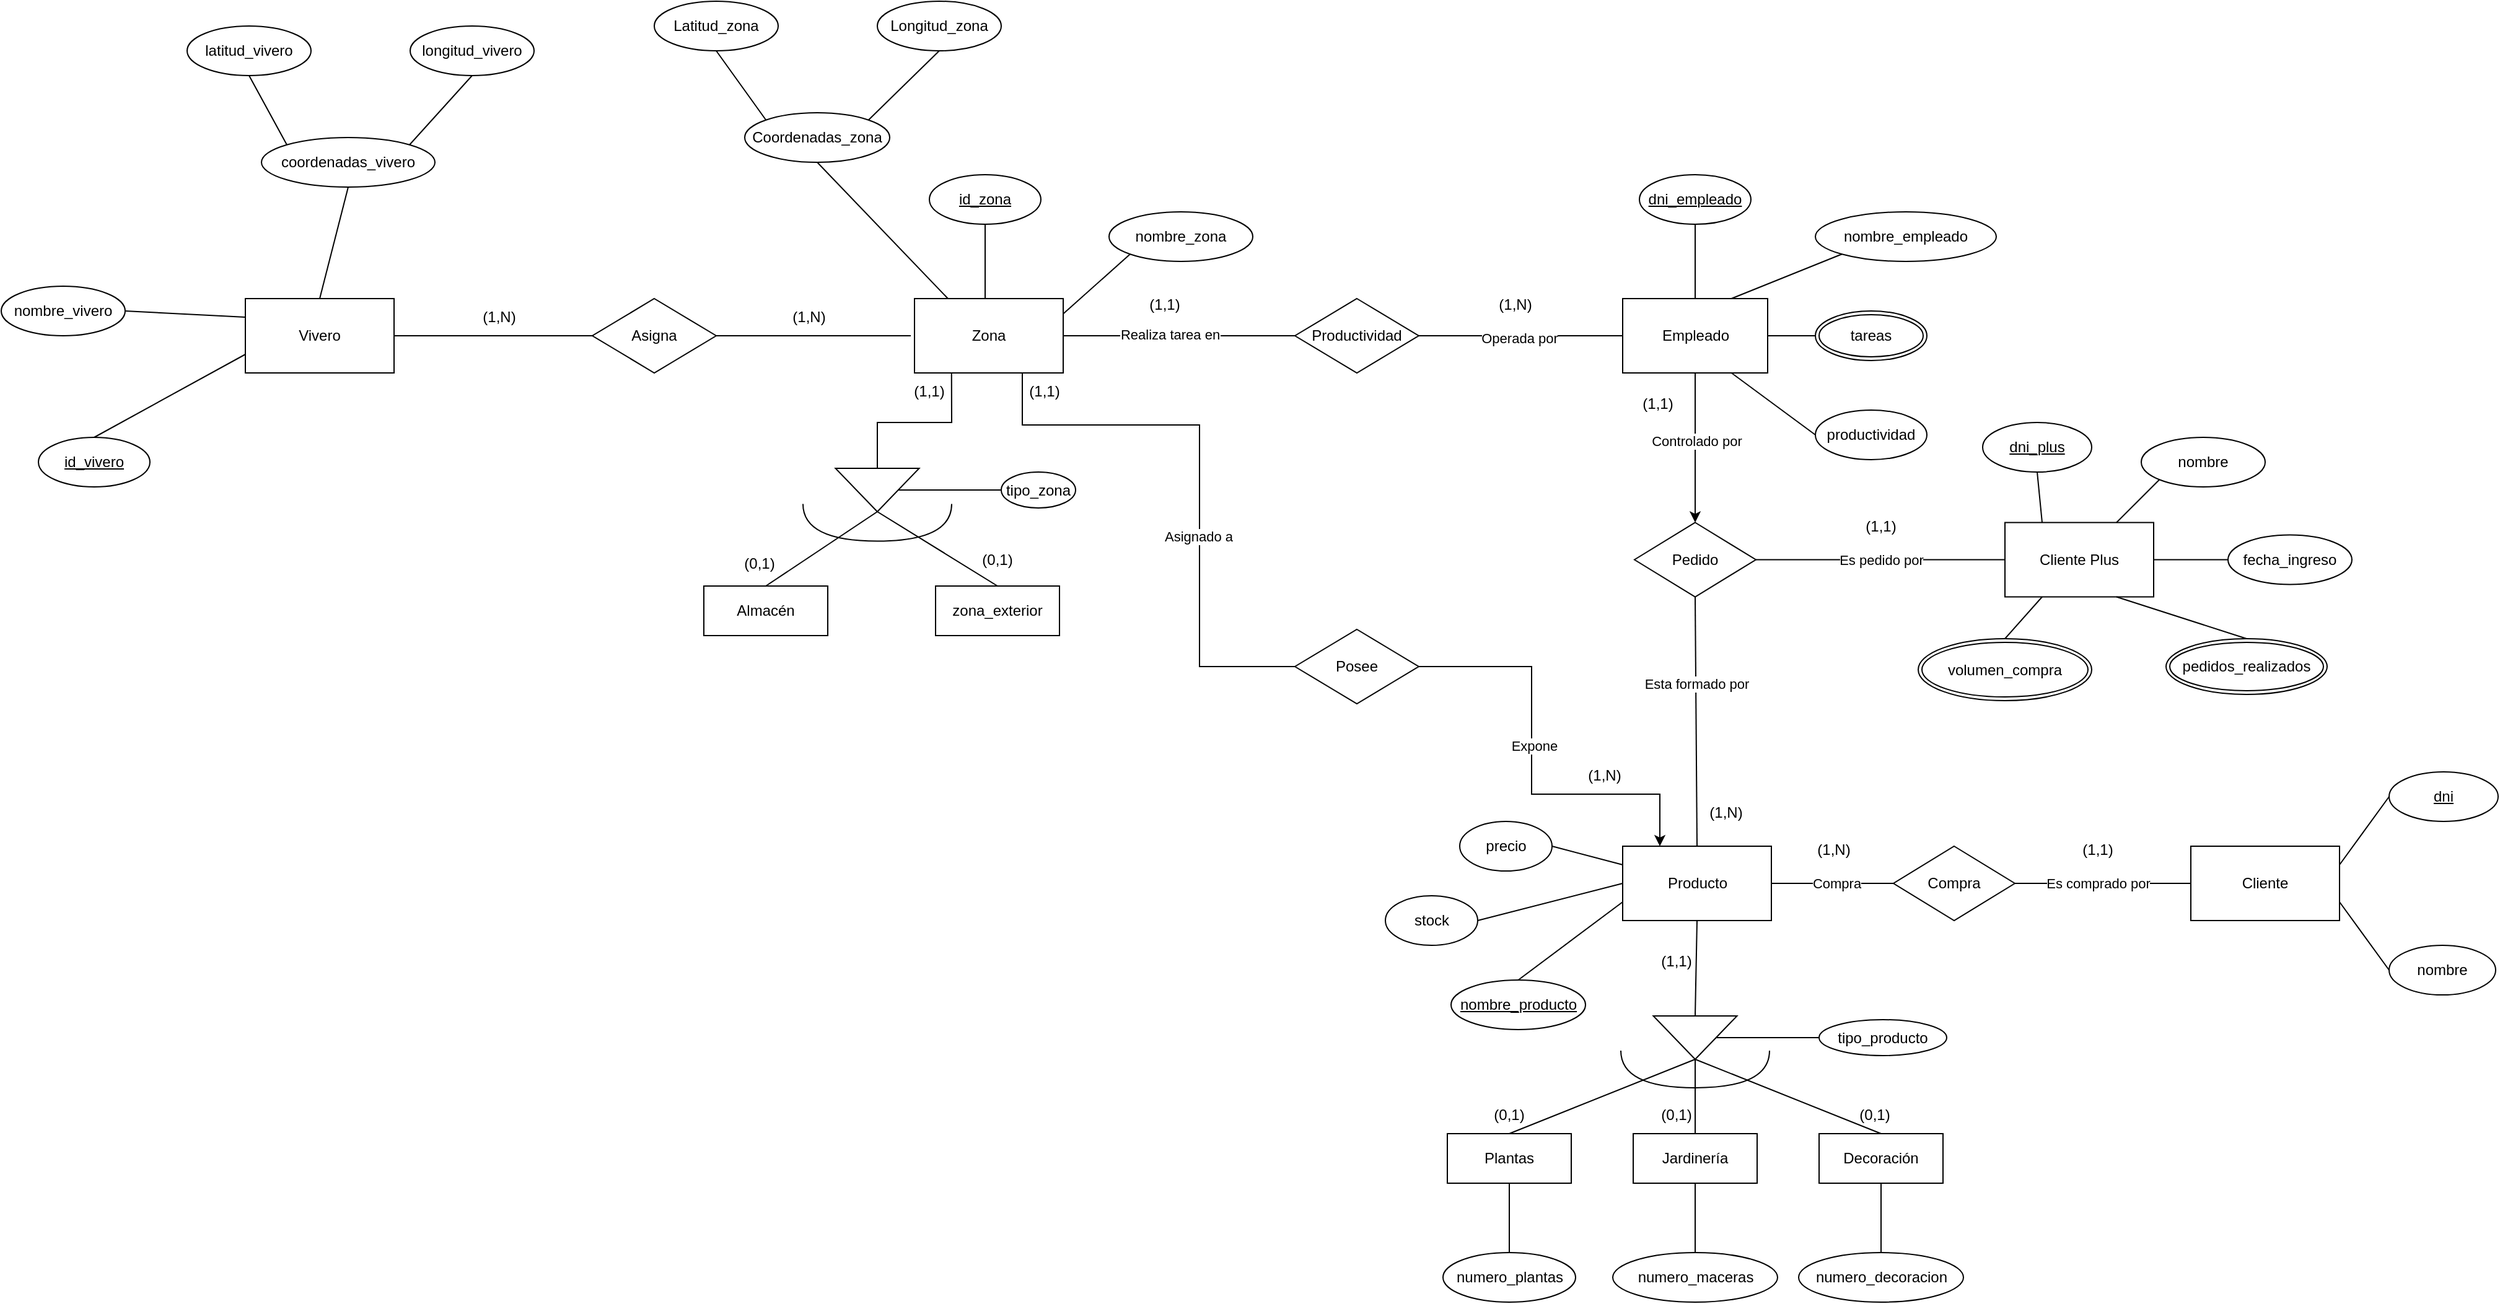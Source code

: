 <mxfile version="22.0.2" type="device">
  <diagram name="Página-1" id="6HP0USBoI_oJzqZ-c03K">
    <mxGraphModel dx="2026" dy="6133" grid="1" gridSize="10" guides="1" tooltips="1" connect="1" arrows="1" fold="1" page="1" pageScale="1" pageWidth="2336" pageHeight="1654" math="0" shadow="0">
      <root>
        <mxCell id="0" />
        <mxCell id="1" parent="0" />
        <mxCell id="6OBitSWHWfzF9lij0ILw-1" value="Vivero" style="whiteSpace=wrap;html=1;align=center;" parent="1" vertex="1">
          <mxGeometry x="217" y="-4610" width="120" height="60" as="geometry" />
        </mxCell>
        <mxCell id="6OBitSWHWfzF9lij0ILw-2" value="Asigna" style="shape=rhombus;perimeter=rhombusPerimeter;whiteSpace=wrap;html=1;align=center;" parent="1" vertex="1">
          <mxGeometry x="497" y="-4610" width="100" height="60" as="geometry" />
        </mxCell>
        <mxCell id="6OBitSWHWfzF9lij0ILw-5" value="" style="endArrow=none;html=1;rounded=0;exitX=1;exitY=0.5;exitDx=0;exitDy=0;entryX=0;entryY=0.5;entryDx=0;entryDy=0;" parent="1" source="6OBitSWHWfzF9lij0ILw-1" target="6OBitSWHWfzF9lij0ILw-2" edge="1">
          <mxGeometry width="50" height="50" relative="1" as="geometry">
            <mxPoint x="274" y="-4640" as="sourcePoint" />
            <mxPoint x="324" y="-4690" as="targetPoint" />
          </mxGeometry>
        </mxCell>
        <mxCell id="6OBitSWHWfzF9lij0ILw-6" value="" style="endArrow=none;html=1;rounded=0;exitX=1;exitY=0.5;exitDx=0;exitDy=0;" parent="1" source="6OBitSWHWfzF9lij0ILw-2" edge="1">
          <mxGeometry width="50" height="50" relative="1" as="geometry">
            <mxPoint x="634" y="-4650" as="sourcePoint" />
            <mxPoint x="754" y="-4580" as="targetPoint" />
          </mxGeometry>
        </mxCell>
        <mxCell id="6OBitSWHWfzF9lij0ILw-8" value="" style="triangle;whiteSpace=wrap;html=1;rotation=90;" parent="1" vertex="1">
          <mxGeometry x="709.5" y="-4489.25" width="35" height="67.5" as="geometry" />
        </mxCell>
        <mxCell id="6OBitSWHWfzF9lij0ILw-9" value="" style="endArrow=none;html=1;rounded=0;exitX=0;exitY=0.5;exitDx=0;exitDy=0;entryX=0.274;entryY=1;entryDx=0;entryDy=0;entryPerimeter=0;" parent="1" source="6OBitSWHWfzF9lij0ILw-8" edge="1">
          <mxGeometry width="50" height="50" relative="1" as="geometry">
            <mxPoint x="567" y="-4438" as="sourcePoint" />
            <mxPoint x="786.88" y="-4550" as="targetPoint" />
            <Array as="points">
              <mxPoint x="727" y="-4510" />
              <mxPoint x="787" y="-4510" />
            </Array>
          </mxGeometry>
        </mxCell>
        <mxCell id="6OBitSWHWfzF9lij0ILw-11" value="Almacén" style="whiteSpace=wrap;html=1;align=center;" parent="1" vertex="1">
          <mxGeometry x="587" y="-4378" width="100" height="40" as="geometry" />
        </mxCell>
        <mxCell id="6OBitSWHWfzF9lij0ILw-12" value="zona_exterior" style="whiteSpace=wrap;html=1;align=center;" parent="1" vertex="1">
          <mxGeometry x="774" y="-4378" width="100" height="40" as="geometry" />
        </mxCell>
        <mxCell id="6OBitSWHWfzF9lij0ILw-14" value="" style="endArrow=none;html=1;rounded=0;entryX=0.5;entryY=0;entryDx=0;entryDy=0;" parent="1" target="6OBitSWHWfzF9lij0ILw-12" edge="1">
          <mxGeometry width="50" height="50" relative="1" as="geometry">
            <mxPoint x="727" y="-4438" as="sourcePoint" />
            <mxPoint x="857" y="-4478" as="targetPoint" />
          </mxGeometry>
        </mxCell>
        <mxCell id="6OBitSWHWfzF9lij0ILw-15" value="" style="endArrow=none;html=1;rounded=0;exitX=0.5;exitY=0;exitDx=0;exitDy=0;" parent="1" source="6OBitSWHWfzF9lij0ILw-11" edge="1">
          <mxGeometry width="50" height="50" relative="1" as="geometry">
            <mxPoint x="707" y="-4368" as="sourcePoint" />
            <mxPoint x="727" y="-4438" as="targetPoint" />
          </mxGeometry>
        </mxCell>
        <mxCell id="6OBitSWHWfzF9lij0ILw-16" value="" style="shape=requiredInterface;html=1;verticalLabelPosition=bottom;sketch=0;rotation=90;" parent="1" vertex="1">
          <mxGeometry x="712" y="-4489.25" width="30" height="120" as="geometry" />
        </mxCell>
        <mxCell id="6OBitSWHWfzF9lij0ILw-17" value="tipo_zona" style="ellipse;whiteSpace=wrap;html=1;align=center;" parent="1" vertex="1">
          <mxGeometry x="827" y="-4470" width="60" height="29" as="geometry" />
        </mxCell>
        <mxCell id="6OBitSWHWfzF9lij0ILw-18" value="" style="endArrow=none;html=1;rounded=0;exitX=0.5;exitY=0;exitDx=0;exitDy=0;entryX=0;entryY=0.5;entryDx=0;entryDy=0;" parent="1" source="6OBitSWHWfzF9lij0ILw-8" target="6OBitSWHWfzF9lij0ILw-17" edge="1">
          <mxGeometry width="50" height="50" relative="1" as="geometry">
            <mxPoint x="847" y="-4508" as="sourcePoint" />
            <mxPoint x="897" y="-4558" as="targetPoint" />
          </mxGeometry>
        </mxCell>
        <mxCell id="6OBitSWHWfzF9lij0ILw-19" value="id_vivero" style="ellipse;whiteSpace=wrap;html=1;align=center;fontStyle=4;" parent="1" vertex="1">
          <mxGeometry x="50" y="-4498" width="90" height="40" as="geometry" />
        </mxCell>
        <mxCell id="6OBitSWHWfzF9lij0ILw-20" value="nombre_vivero" style="ellipse;whiteSpace=wrap;html=1;align=center;" parent="1" vertex="1">
          <mxGeometry x="20" y="-4620" width="100" height="40" as="geometry" />
        </mxCell>
        <mxCell id="6OBitSWHWfzF9lij0ILw-21" value="" style="endArrow=none;html=1;rounded=0;exitX=0.5;exitY=0;exitDx=0;exitDy=0;entryX=0;entryY=0.75;entryDx=0;entryDy=0;" parent="1" source="6OBitSWHWfzF9lij0ILw-19" target="6OBitSWHWfzF9lij0ILw-1" edge="1">
          <mxGeometry width="50" height="50" relative="1" as="geometry">
            <mxPoint x="164" y="-4620" as="sourcePoint" />
            <mxPoint x="214" y="-4670" as="targetPoint" />
          </mxGeometry>
        </mxCell>
        <mxCell id="6OBitSWHWfzF9lij0ILw-22" value="" style="endArrow=none;html=1;rounded=0;exitX=0;exitY=0.25;exitDx=0;exitDy=0;entryX=1;entryY=0.5;entryDx=0;entryDy=0;" parent="1" source="6OBitSWHWfzF9lij0ILw-1" target="6OBitSWHWfzF9lij0ILw-20" edge="1">
          <mxGeometry width="50" height="50" relative="1" as="geometry">
            <mxPoint x="174" y="-4620" as="sourcePoint" />
            <mxPoint x="224" y="-4670" as="targetPoint" />
          </mxGeometry>
        </mxCell>
        <mxCell id="6OBitSWHWfzF9lij0ILw-28" value="id_zona" style="ellipse;whiteSpace=wrap;html=1;align=center;fontStyle=4;" parent="1" vertex="1">
          <mxGeometry x="769" y="-4710" width="90" height="40" as="geometry" />
        </mxCell>
        <mxCell id="6OBitSWHWfzF9lij0ILw-29" value="nombre_zona" style="ellipse;whiteSpace=wrap;html=1;align=center;" parent="1" vertex="1">
          <mxGeometry x="914" y="-4680" width="116" height="40" as="geometry" />
        </mxCell>
        <mxCell id="6OBitSWHWfzF9lij0ILw-30" value="" style="endArrow=none;html=1;rounded=0;exitX=0.5;exitY=1;exitDx=0;exitDy=0;" parent="1" source="6OBitSWHWfzF9lij0ILw-28" edge="1">
          <mxGeometry width="50" height="50" relative="1" as="geometry">
            <mxPoint x="794" y="-4650" as="sourcePoint" />
            <mxPoint x="814" y="-4610" as="targetPoint" />
          </mxGeometry>
        </mxCell>
        <mxCell id="6OBitSWHWfzF9lij0ILw-31" value="" style="endArrow=none;html=1;rounded=0;entryX=0;entryY=1;entryDx=0;entryDy=0;exitX=1;exitY=0.25;exitDx=0;exitDy=0;" parent="1" target="6OBitSWHWfzF9lij0ILw-29" edge="1">
          <mxGeometry width="50" height="50" relative="1" as="geometry">
            <mxPoint x="874" y="-4595" as="sourcePoint" />
            <mxPoint x="834" y="-4640" as="targetPoint" />
          </mxGeometry>
        </mxCell>
        <mxCell id="6OBitSWHWfzF9lij0ILw-33" value="coordenadas_vivero" style="ellipse;whiteSpace=wrap;html=1;align=center;" parent="1" vertex="1">
          <mxGeometry x="230" y="-4740" width="140" height="40" as="geometry" />
        </mxCell>
        <mxCell id="6OBitSWHWfzF9lij0ILw-36" value="latitud_vivero" style="ellipse;whiteSpace=wrap;html=1;align=center;" parent="1" vertex="1">
          <mxGeometry x="170" y="-4830" width="100" height="40" as="geometry" />
        </mxCell>
        <mxCell id="6OBitSWHWfzF9lij0ILw-37" value="longitud_vivero" style="ellipse;whiteSpace=wrap;html=1;align=center;" parent="1" vertex="1">
          <mxGeometry x="350" y="-4830" width="100" height="40" as="geometry" />
        </mxCell>
        <mxCell id="6OBitSWHWfzF9lij0ILw-38" value="" style="endArrow=none;html=1;rounded=0;entryX=0.5;entryY=1;entryDx=0;entryDy=0;exitX=0;exitY=0;exitDx=0;exitDy=0;" parent="1" source="6OBitSWHWfzF9lij0ILw-33" target="6OBitSWHWfzF9lij0ILw-36" edge="1">
          <mxGeometry width="50" height="50" relative="1" as="geometry">
            <mxPoint x="-13" y="-4740" as="sourcePoint" />
            <mxPoint x="37" y="-4790" as="targetPoint" />
          </mxGeometry>
        </mxCell>
        <mxCell id="6OBitSWHWfzF9lij0ILw-39" value="" style="endArrow=none;html=1;rounded=0;entryX=0.5;entryY=1;entryDx=0;entryDy=0;exitX=1;exitY=0;exitDx=0;exitDy=0;" parent="1" source="6OBitSWHWfzF9lij0ILw-33" target="6OBitSWHWfzF9lij0ILw-37" edge="1">
          <mxGeometry width="50" height="50" relative="1" as="geometry">
            <mxPoint x="227" y="-4750" as="sourcePoint" />
            <mxPoint x="277" y="-4800" as="targetPoint" />
          </mxGeometry>
        </mxCell>
        <mxCell id="YVEO-Afh5kTJENKMoZ6W-5" style="edgeStyle=orthogonalEdgeStyle;rounded=0;orthogonalLoop=1;jettySize=auto;html=1;exitX=0.5;exitY=1;exitDx=0;exitDy=0;entryX=0.5;entryY=0;entryDx=0;entryDy=0;" parent="1" source="6OBitSWHWfzF9lij0ILw-40" target="6OBitSWHWfzF9lij0ILw-59" edge="1">
          <mxGeometry relative="1" as="geometry" />
        </mxCell>
        <mxCell id="YVEO-Afh5kTJENKMoZ6W-6" value="Controlado por" style="edgeLabel;html=1;align=center;verticalAlign=middle;resizable=0;points=[];" parent="YVEO-Afh5kTJENKMoZ6W-5" vertex="1" connectable="0">
          <mxGeometry x="-0.097" y="1" relative="1" as="geometry">
            <mxPoint as="offset" />
          </mxGeometry>
        </mxCell>
        <mxCell id="6OBitSWHWfzF9lij0ILw-40" value="Empleado" style="whiteSpace=wrap;html=1;align=center;" parent="1" vertex="1">
          <mxGeometry x="1328.5" y="-4610" width="117" height="60" as="geometry" />
        </mxCell>
        <mxCell id="6OBitSWHWfzF9lij0ILw-41" value="Productividad" style="shape=rhombus;perimeter=rhombusPerimeter;whiteSpace=wrap;html=1;align=center;" parent="1" vertex="1">
          <mxGeometry x="1064" y="-4610" width="100" height="60" as="geometry" />
        </mxCell>
        <mxCell id="6OBitSWHWfzF9lij0ILw-42" value="" style="endArrow=none;html=1;rounded=0;entryX=0;entryY=0.5;entryDx=0;entryDy=0;" parent="1" target="6OBitSWHWfzF9lij0ILw-41" edge="1">
          <mxGeometry width="50" height="50" relative="1" as="geometry">
            <mxPoint x="874" y="-4580" as="sourcePoint" />
            <mxPoint x="1004" y="-4580" as="targetPoint" />
          </mxGeometry>
        </mxCell>
        <mxCell id="YVEO-Afh5kTJENKMoZ6W-56" value="Realiza tarea en" style="edgeLabel;html=1;align=center;verticalAlign=middle;resizable=0;points=[];" parent="6OBitSWHWfzF9lij0ILw-42" vertex="1" connectable="0">
          <mxGeometry x="-0.063" y="1" relative="1" as="geometry">
            <mxPoint as="offset" />
          </mxGeometry>
        </mxCell>
        <mxCell id="6OBitSWHWfzF9lij0ILw-43" value="" style="endArrow=none;html=1;rounded=0;exitX=1;exitY=0.5;exitDx=0;exitDy=0;entryX=0;entryY=0.5;entryDx=0;entryDy=0;" parent="1" source="6OBitSWHWfzF9lij0ILw-41" target="6OBitSWHWfzF9lij0ILw-40" edge="1">
          <mxGeometry width="50" height="50" relative="1" as="geometry">
            <mxPoint x="1104" y="-4490" as="sourcePoint" />
            <mxPoint x="1154" y="-4540" as="targetPoint" />
          </mxGeometry>
        </mxCell>
        <mxCell id="YVEO-Afh5kTJENKMoZ6W-60" value="Operada por" style="edgeLabel;html=1;align=center;verticalAlign=middle;resizable=0;points=[];" parent="6OBitSWHWfzF9lij0ILw-43" vertex="1" connectable="0">
          <mxGeometry x="-0.013" y="-2" relative="1" as="geometry">
            <mxPoint as="offset" />
          </mxGeometry>
        </mxCell>
        <mxCell id="6OBitSWHWfzF9lij0ILw-44" value="dni_empleado" style="ellipse;whiteSpace=wrap;html=1;align=center;fontStyle=4;" parent="1" vertex="1">
          <mxGeometry x="1342" y="-4710" width="90" height="40" as="geometry" />
        </mxCell>
        <mxCell id="6OBitSWHWfzF9lij0ILw-45" value="nombre_empleado" style="ellipse;whiteSpace=wrap;html=1;align=center;" parent="1" vertex="1">
          <mxGeometry x="1484" y="-4680" width="146" height="40" as="geometry" />
        </mxCell>
        <mxCell id="6OBitSWHWfzF9lij0ILw-46" value="" style="endArrow=none;html=1;rounded=0;exitX=0.5;exitY=1;exitDx=0;exitDy=0;entryX=0.5;entryY=0;entryDx=0;entryDy=0;" parent="1" source="6OBitSWHWfzF9lij0ILw-44" target="6OBitSWHWfzF9lij0ILw-40" edge="1">
          <mxGeometry width="50" height="50" relative="1" as="geometry">
            <mxPoint x="1369" y="-4650" as="sourcePoint" />
            <mxPoint x="1389" y="-4610" as="targetPoint" />
          </mxGeometry>
        </mxCell>
        <mxCell id="6OBitSWHWfzF9lij0ILw-47" value="" style="endArrow=none;html=1;rounded=0;entryX=0;entryY=1;entryDx=0;entryDy=0;exitX=0.75;exitY=0;exitDx=0;exitDy=0;" parent="1" source="6OBitSWHWfzF9lij0ILw-40" target="6OBitSWHWfzF9lij0ILw-45" edge="1">
          <mxGeometry width="50" height="50" relative="1" as="geometry">
            <mxPoint x="1449" y="-4595" as="sourcePoint" />
            <mxPoint x="1409" y="-4640" as="targetPoint" />
          </mxGeometry>
        </mxCell>
        <mxCell id="6OBitSWHWfzF9lij0ILw-49" value="" style="endArrow=none;html=1;rounded=0;entryX=0;entryY=0.5;entryDx=0;entryDy=0;exitX=1;exitY=0.5;exitDx=0;exitDy=0;" parent="1" source="6OBitSWHWfzF9lij0ILw-40" target="6OBitSWHWfzF9lij0ILw-50" edge="1">
          <mxGeometry width="50" height="50" relative="1" as="geometry">
            <mxPoint x="1454" y="-4585" as="sourcePoint" />
            <mxPoint x="1497.333" y="-4514.21" as="targetPoint" />
          </mxGeometry>
        </mxCell>
        <mxCell id="6OBitSWHWfzF9lij0ILw-50" value="tareas" style="ellipse;shape=doubleEllipse;margin=3;whiteSpace=wrap;html=1;align=center;" parent="1" vertex="1">
          <mxGeometry x="1484" y="-4600" width="90" height="40" as="geometry" />
        </mxCell>
        <mxCell id="6OBitSWHWfzF9lij0ILw-51" value="productividad" style="ellipse;whiteSpace=wrap;html=1;align=center;" parent="1" vertex="1">
          <mxGeometry x="1484" y="-4520" width="90" height="40" as="geometry" />
        </mxCell>
        <mxCell id="6OBitSWHWfzF9lij0ILw-52" value="" style="endArrow=none;html=1;rounded=0;entryX=0;entryY=0.5;entryDx=0;entryDy=0;exitX=0.75;exitY=1;exitDx=0;exitDy=0;" parent="1" source="6OBitSWHWfzF9lij0ILw-40" target="6OBitSWHWfzF9lij0ILw-51" edge="1">
          <mxGeometry width="50" height="50" relative="1" as="geometry">
            <mxPoint x="1401" y="-4484" as="sourcePoint" />
            <mxPoint x="1484" y="-4520" as="targetPoint" />
          </mxGeometry>
        </mxCell>
        <mxCell id="6OBitSWHWfzF9lij0ILw-58" value="Producto" style="whiteSpace=wrap;html=1;align=center;" parent="1" vertex="1">
          <mxGeometry x="1328.5" y="-4168" width="120" height="60" as="geometry" />
        </mxCell>
        <mxCell id="6OBitSWHWfzF9lij0ILw-59" value="Pedido" style="shape=rhombus;perimeter=rhombusPerimeter;whiteSpace=wrap;html=1;align=center;" parent="1" vertex="1">
          <mxGeometry x="1338" y="-4429.25" width="98" height="60" as="geometry" />
        </mxCell>
        <mxCell id="6OBitSWHWfzF9lij0ILw-62" value="" style="endArrow=none;html=1;rounded=0;entryX=0.5;entryY=1;entryDx=0;entryDy=0;exitX=0.5;exitY=0;exitDx=0;exitDy=0;" parent="1" source="6OBitSWHWfzF9lij0ILw-58" target="6OBitSWHWfzF9lij0ILw-59" edge="1">
          <mxGeometry width="50" height="50" relative="1" as="geometry">
            <mxPoint x="1217" y="-4228" as="sourcePoint" />
            <mxPoint x="1267" y="-4278" as="targetPoint" />
          </mxGeometry>
        </mxCell>
        <mxCell id="YVEO-Afh5kTJENKMoZ6W-1" value="Esta formado por" style="edgeLabel;html=1;align=center;verticalAlign=middle;resizable=0;points=[];" parent="6OBitSWHWfzF9lij0ILw-62" vertex="1" connectable="0">
          <mxGeometry x="-0.119" y="-2" relative="1" as="geometry">
            <mxPoint x="-2" y="-43" as="offset" />
          </mxGeometry>
        </mxCell>
        <mxCell id="6OBitSWHWfzF9lij0ILw-63" value="Cliente" style="whiteSpace=wrap;html=1;align=center;" parent="1" vertex="1">
          <mxGeometry x="1787" y="-4168" width="120" height="60" as="geometry" />
        </mxCell>
        <mxCell id="6OBitSWHWfzF9lij0ILw-98" value="dni_plus" style="ellipse;whiteSpace=wrap;html=1;align=center;fontStyle=4;" parent="1" vertex="1">
          <mxGeometry x="1619" y="-4510" width="88" height="40" as="geometry" />
        </mxCell>
        <mxCell id="6OBitSWHWfzF9lij0ILw-99" value="nombre" style="ellipse;whiteSpace=wrap;html=1;align=center;" parent="1" vertex="1">
          <mxGeometry x="1747" y="-4498" width="100" height="40" as="geometry" />
        </mxCell>
        <mxCell id="6OBitSWHWfzF9lij0ILw-102" value="fecha_ingreso" style="ellipse;whiteSpace=wrap;html=1;align=center;" parent="1" vertex="1">
          <mxGeometry x="1817" y="-4419.25" width="100" height="40" as="geometry" />
        </mxCell>
        <mxCell id="6OBitSWHWfzF9lij0ILw-103" value="Cliente Plus" style="whiteSpace=wrap;html=1;align=center;" parent="1" vertex="1">
          <mxGeometry x="1637" y="-4429.25" width="120" height="60" as="geometry" />
        </mxCell>
        <mxCell id="YVEO-Afh5kTJENKMoZ6W-3" value="" style="endArrow=none;html=1;rounded=0;exitX=1;exitY=0.5;exitDx=0;exitDy=0;entryX=0;entryY=0.5;entryDx=0;entryDy=0;" parent="1" source="6OBitSWHWfzF9lij0ILw-59" target="6OBitSWHWfzF9lij0ILw-103" edge="1">
          <mxGeometry width="50" height="50" relative="1" as="geometry">
            <mxPoint x="1597" y="-4368" as="sourcePoint" />
            <mxPoint x="1647" y="-4418" as="targetPoint" />
          </mxGeometry>
        </mxCell>
        <mxCell id="YVEO-Afh5kTJENKMoZ6W-4" value="Es pedido por" style="edgeLabel;html=1;align=center;verticalAlign=middle;resizable=0;points=[];" parent="YVEO-Afh5kTJENKMoZ6W-3" vertex="1" connectable="0">
          <mxGeometry x="-0.264" y="3" relative="1" as="geometry">
            <mxPoint x="27" y="3" as="offset" />
          </mxGeometry>
        </mxCell>
        <mxCell id="YVEO-Afh5kTJENKMoZ6W-7" value="volumen_compra" style="ellipse;shape=doubleEllipse;margin=3;whiteSpace=wrap;html=1;align=center;" parent="1" vertex="1">
          <mxGeometry x="1567" y="-4335.5" width="140" height="50" as="geometry" />
        </mxCell>
        <mxCell id="YVEO-Afh5kTJENKMoZ6W-8" value="pedidos_realizados" style="ellipse;shape=doubleEllipse;margin=3;whiteSpace=wrap;html=1;align=center;" parent="1" vertex="1">
          <mxGeometry x="1767" y="-4335.5" width="130" height="45" as="geometry" />
        </mxCell>
        <mxCell id="YVEO-Afh5kTJENKMoZ6W-9" value="" style="endArrow=none;html=1;rounded=0;entryX=0.5;entryY=1;entryDx=0;entryDy=0;exitX=0.25;exitY=0;exitDx=0;exitDy=0;" parent="1" source="6OBitSWHWfzF9lij0ILw-103" target="6OBitSWHWfzF9lij0ILw-98" edge="1">
          <mxGeometry width="50" height="50" relative="1" as="geometry">
            <mxPoint x="1587" y="-4408" as="sourcePoint" />
            <mxPoint x="1637" y="-4458" as="targetPoint" />
          </mxGeometry>
        </mxCell>
        <mxCell id="YVEO-Afh5kTJENKMoZ6W-10" value="" style="endArrow=none;html=1;rounded=0;entryX=0;entryY=1;entryDx=0;entryDy=0;exitX=0.75;exitY=0;exitDx=0;exitDy=0;" parent="1" source="6OBitSWHWfzF9lij0ILw-103" target="6OBitSWHWfzF9lij0ILw-99" edge="1">
          <mxGeometry width="50" height="50" relative="1" as="geometry">
            <mxPoint x="1677" y="-4418" as="sourcePoint" />
            <mxPoint x="1727" y="-4468" as="targetPoint" />
          </mxGeometry>
        </mxCell>
        <mxCell id="YVEO-Afh5kTJENKMoZ6W-11" value="" style="endArrow=none;html=1;rounded=0;exitX=1;exitY=0.5;exitDx=0;exitDy=0;entryX=0;entryY=0.5;entryDx=0;entryDy=0;" parent="1" source="6OBitSWHWfzF9lij0ILw-103" target="6OBitSWHWfzF9lij0ILw-102" edge="1">
          <mxGeometry width="50" height="50" relative="1" as="geometry">
            <mxPoint x="1787" y="-4408" as="sourcePoint" />
            <mxPoint x="1837" y="-4458" as="targetPoint" />
          </mxGeometry>
        </mxCell>
        <mxCell id="YVEO-Afh5kTJENKMoZ6W-12" value="" style="endArrow=none;html=1;rounded=0;entryX=0.75;entryY=1;entryDx=0;entryDy=0;exitX=0.5;exitY=0;exitDx=0;exitDy=0;" parent="1" source="YVEO-Afh5kTJENKMoZ6W-8" target="6OBitSWHWfzF9lij0ILw-103" edge="1">
          <mxGeometry width="50" height="50" relative="1" as="geometry">
            <mxPoint x="1687" y="-4298" as="sourcePoint" />
            <mxPoint x="1737" y="-4348" as="targetPoint" />
          </mxGeometry>
        </mxCell>
        <mxCell id="YVEO-Afh5kTJENKMoZ6W-13" value="" style="endArrow=none;html=1;rounded=0;exitX=0.5;exitY=0;exitDx=0;exitDy=0;entryX=0.25;entryY=1;entryDx=0;entryDy=0;" parent="1" source="YVEO-Afh5kTJENKMoZ6W-7" target="6OBitSWHWfzF9lij0ILw-103" edge="1">
          <mxGeometry width="50" height="50" relative="1" as="geometry">
            <mxPoint x="1497" y="-4318" as="sourcePoint" />
            <mxPoint x="1547" y="-4368" as="targetPoint" />
          </mxGeometry>
        </mxCell>
        <mxCell id="YVEO-Afh5kTJENKMoZ6W-14" value="Compra" style="shape=rhombus;perimeter=rhombusPerimeter;whiteSpace=wrap;html=1;align=center;" parent="1" vertex="1">
          <mxGeometry x="1547" y="-4168" width="98" height="60" as="geometry" />
        </mxCell>
        <mxCell id="YVEO-Afh5kTJENKMoZ6W-16" value="" style="endArrow=none;html=1;rounded=0;exitX=1;exitY=0.5;exitDx=0;exitDy=0;entryX=0;entryY=0.5;entryDx=0;entryDy=0;" parent="1" source="YVEO-Afh5kTJENKMoZ6W-14" target="6OBitSWHWfzF9lij0ILw-63" edge="1">
          <mxGeometry width="50" height="50" relative="1" as="geometry">
            <mxPoint x="1657" y="-4198" as="sourcePoint" />
            <mxPoint x="1707" y="-4248" as="targetPoint" />
          </mxGeometry>
        </mxCell>
        <mxCell id="YVEO-Afh5kTJENKMoZ6W-84" value="Es comprado por" style="edgeLabel;html=1;align=center;verticalAlign=middle;resizable=0;points=[];" parent="YVEO-Afh5kTJENKMoZ6W-16" vertex="1" connectable="0">
          <mxGeometry x="-0.114" y="-1" relative="1" as="geometry">
            <mxPoint x="4" y="-1" as="offset" />
          </mxGeometry>
        </mxCell>
        <mxCell id="YVEO-Afh5kTJENKMoZ6W-23" value="" style="endArrow=none;html=1;rounded=0;exitX=1;exitY=0.5;exitDx=0;exitDy=0;entryX=0;entryY=0.5;entryDx=0;entryDy=0;" parent="1" source="6OBitSWHWfzF9lij0ILw-58" target="YVEO-Afh5kTJENKMoZ6W-14" edge="1">
          <mxGeometry width="50" height="50" relative="1" as="geometry">
            <mxPoint x="1557" y="-4158" as="sourcePoint" />
            <mxPoint x="1607" y="-4208" as="targetPoint" />
          </mxGeometry>
        </mxCell>
        <mxCell id="YVEO-Afh5kTJENKMoZ6W-81" value="Text" style="edgeLabel;html=1;align=center;verticalAlign=middle;resizable=0;points=[];" parent="YVEO-Afh5kTJENKMoZ6W-23" vertex="1" connectable="0">
          <mxGeometry x="-0.045" relative="1" as="geometry">
            <mxPoint as="offset" />
          </mxGeometry>
        </mxCell>
        <mxCell id="YVEO-Afh5kTJENKMoZ6W-82" value="Compra" style="edgeLabel;html=1;align=center;verticalAlign=middle;resizable=0;points=[];" parent="YVEO-Afh5kTJENKMoZ6W-23" vertex="1" connectable="0">
          <mxGeometry x="0.051" relative="1" as="geometry">
            <mxPoint as="offset" />
          </mxGeometry>
        </mxCell>
        <mxCell id="YVEO-Afh5kTJENKMoZ6W-24" value="dni" style="ellipse;whiteSpace=wrap;html=1;align=center;fontStyle=4;" parent="1" vertex="1">
          <mxGeometry x="1947" y="-4228" width="88" height="40" as="geometry" />
        </mxCell>
        <mxCell id="YVEO-Afh5kTJENKMoZ6W-26" value="" style="endArrow=none;html=1;rounded=0;exitX=1;exitY=0.25;exitDx=0;exitDy=0;entryX=0;entryY=0.5;entryDx=0;entryDy=0;" parent="1" source="6OBitSWHWfzF9lij0ILw-63" target="YVEO-Afh5kTJENKMoZ6W-24" edge="1">
          <mxGeometry width="50" height="50" relative="1" as="geometry">
            <mxPoint x="2007" y="-4078" as="sourcePoint" />
            <mxPoint x="2057" y="-4128" as="targetPoint" />
          </mxGeometry>
        </mxCell>
        <mxCell id="YVEO-Afh5kTJENKMoZ6W-27" value="nombre" style="ellipse;whiteSpace=wrap;html=1;align=center;" parent="1" vertex="1">
          <mxGeometry x="1947" y="-4088" width="86" height="40" as="geometry" />
        </mxCell>
        <mxCell id="YVEO-Afh5kTJENKMoZ6W-28" value="" style="endArrow=none;html=1;rounded=0;exitX=1;exitY=0.75;exitDx=0;exitDy=0;entryX=0;entryY=0.5;entryDx=0;entryDy=0;" parent="1" source="6OBitSWHWfzF9lij0ILw-63" target="YVEO-Afh5kTJENKMoZ6W-27" edge="1">
          <mxGeometry width="50" height="50" relative="1" as="geometry">
            <mxPoint x="1927" y="-4143" as="sourcePoint" />
            <mxPoint x="2021" y="-4178" as="targetPoint" />
          </mxGeometry>
        </mxCell>
        <mxCell id="YVEO-Afh5kTJENKMoZ6W-34" style="edgeStyle=orthogonalEdgeStyle;rounded=0;orthogonalLoop=1;jettySize=auto;html=1;entryX=0.25;entryY=0;entryDx=0;entryDy=0;" parent="1" source="YVEO-Afh5kTJENKMoZ6W-29" target="6OBitSWHWfzF9lij0ILw-58" edge="1">
          <mxGeometry relative="1" as="geometry">
            <mxPoint x="1370" y="-4180" as="targetPoint" />
            <Array as="points">
              <mxPoint x="1255" y="-4313" />
              <mxPoint x="1255" y="-4210" />
              <mxPoint x="1359" y="-4210" />
            </Array>
          </mxGeometry>
        </mxCell>
        <mxCell id="YVEO-Afh5kTJENKMoZ6W-73" value="Expone" style="edgeLabel;html=1;align=center;verticalAlign=middle;resizable=0;points=[];" parent="YVEO-Afh5kTJENKMoZ6W-34" vertex="1" connectable="0">
          <mxGeometry x="0.016" y="3" relative="1" as="geometry">
            <mxPoint x="-1" y="-18" as="offset" />
          </mxGeometry>
        </mxCell>
        <mxCell id="YVEO-Afh5kTJENKMoZ6W-29" value="Posee" style="shape=rhombus;perimeter=rhombusPerimeter;whiteSpace=wrap;html=1;align=center;" parent="1" vertex="1">
          <mxGeometry x="1064" y="-4343" width="100" height="60" as="geometry" />
        </mxCell>
        <mxCell id="YVEO-Afh5kTJENKMoZ6W-33" value="" style="endArrow=none;html=1;rounded=0;entryX=0.75;entryY=1;entryDx=0;entryDy=0;exitX=0;exitY=0.5;exitDx=0;exitDy=0;" parent="1" source="YVEO-Afh5kTJENKMoZ6W-29" edge="1">
          <mxGeometry width="50" height="50" relative="1" as="geometry">
            <mxPoint x="987" y="-4318" as="sourcePoint" />
            <mxPoint x="844" y="-4550" as="targetPoint" />
            <Array as="points">
              <mxPoint x="987" y="-4313" />
              <mxPoint x="987" y="-4508" />
              <mxPoint x="844" y="-4508" />
            </Array>
          </mxGeometry>
        </mxCell>
        <mxCell id="YVEO-Afh5kTJENKMoZ6W-72" value="Asignado a" style="edgeLabel;html=1;align=center;verticalAlign=middle;resizable=0;points=[];" parent="YVEO-Afh5kTJENKMoZ6W-33" vertex="1" connectable="0">
          <mxGeometry x="-0.203" y="1" relative="1" as="geometry">
            <mxPoint as="offset" />
          </mxGeometry>
        </mxCell>
        <mxCell id="YVEO-Afh5kTJENKMoZ6W-36" value="" style="triangle;whiteSpace=wrap;html=1;rotation=90;" parent="1" vertex="1">
          <mxGeometry x="1369.5" y="-4047.25" width="35" height="67.5" as="geometry" />
        </mxCell>
        <mxCell id="YVEO-Afh5kTJENKMoZ6W-38" value="Plantas" style="whiteSpace=wrap;html=1;align=center;" parent="1" vertex="1">
          <mxGeometry x="1187" y="-3936" width="100" height="40" as="geometry" />
        </mxCell>
        <mxCell id="YVEO-Afh5kTJENKMoZ6W-39" value="Jardinería" style="whiteSpace=wrap;html=1;align=center;" parent="1" vertex="1">
          <mxGeometry x="1337" y="-3936" width="100" height="40" as="geometry" />
        </mxCell>
        <mxCell id="YVEO-Afh5kTJENKMoZ6W-40" value="" style="endArrow=none;html=1;rounded=0;entryX=0.5;entryY=0;entryDx=0;entryDy=0;" parent="1" target="YVEO-Afh5kTJENKMoZ6W-39" edge="1">
          <mxGeometry width="50" height="50" relative="1" as="geometry">
            <mxPoint x="1387" y="-3996" as="sourcePoint" />
            <mxPoint x="1517" y="-4036" as="targetPoint" />
          </mxGeometry>
        </mxCell>
        <mxCell id="YVEO-Afh5kTJENKMoZ6W-41" value="" style="endArrow=none;html=1;rounded=0;exitX=0.5;exitY=0;exitDx=0;exitDy=0;" parent="1" source="YVEO-Afh5kTJENKMoZ6W-38" edge="1">
          <mxGeometry width="50" height="50" relative="1" as="geometry">
            <mxPoint x="1367" y="-3926" as="sourcePoint" />
            <mxPoint x="1387" y="-3996" as="targetPoint" />
          </mxGeometry>
        </mxCell>
        <mxCell id="YVEO-Afh5kTJENKMoZ6W-42" value="" style="shape=requiredInterface;html=1;verticalLabelPosition=bottom;sketch=0;rotation=90;" parent="1" vertex="1">
          <mxGeometry x="1372" y="-4048" width="30" height="120" as="geometry" />
        </mxCell>
        <mxCell id="YVEO-Afh5kTJENKMoZ6W-43" value="tipo_producto" style="ellipse;whiteSpace=wrap;html=1;align=center;" parent="1" vertex="1">
          <mxGeometry x="1487" y="-4028" width="103" height="29" as="geometry" />
        </mxCell>
        <mxCell id="YVEO-Afh5kTJENKMoZ6W-44" value="" style="endArrow=none;html=1;rounded=0;exitX=0.5;exitY=0;exitDx=0;exitDy=0;entryX=0;entryY=0.5;entryDx=0;entryDy=0;" parent="1" source="YVEO-Afh5kTJENKMoZ6W-36" target="YVEO-Afh5kTJENKMoZ6W-43" edge="1">
          <mxGeometry width="50" height="50" relative="1" as="geometry">
            <mxPoint x="1507" y="-4066" as="sourcePoint" />
            <mxPoint x="1557" y="-4116" as="targetPoint" />
          </mxGeometry>
        </mxCell>
        <mxCell id="YVEO-Afh5kTJENKMoZ6W-45" value="" style="endArrow=none;html=1;rounded=0;entryX=0.5;entryY=1;entryDx=0;entryDy=0;exitX=0;exitY=0.5;exitDx=0;exitDy=0;" parent="1" source="YVEO-Afh5kTJENKMoZ6W-36" target="6OBitSWHWfzF9lij0ILw-58" edge="1">
          <mxGeometry width="50" height="50" relative="1" as="geometry">
            <mxPoint x="1267" y="-4038" as="sourcePoint" />
            <mxPoint x="1317" y="-4088" as="targetPoint" />
          </mxGeometry>
        </mxCell>
        <mxCell id="YVEO-Afh5kTJENKMoZ6W-46" value="Decoración" style="whiteSpace=wrap;html=1;align=center;" parent="1" vertex="1">
          <mxGeometry x="1487" y="-3936" width="100" height="40" as="geometry" />
        </mxCell>
        <mxCell id="YVEO-Afh5kTJENKMoZ6W-47" value="" style="endArrow=none;html=1;rounded=0;exitX=1;exitY=0.5;exitDx=0;exitDy=0;entryX=0.5;entryY=0;entryDx=0;entryDy=0;" parent="1" source="YVEO-Afh5kTJENKMoZ6W-36" target="YVEO-Afh5kTJENKMoZ6W-46" edge="1">
          <mxGeometry width="50" height="50" relative="1" as="geometry">
            <mxPoint x="1437" y="-3978" as="sourcePoint" />
            <mxPoint x="1587" y="-3968" as="targetPoint" />
          </mxGeometry>
        </mxCell>
        <mxCell id="YVEO-Afh5kTJENKMoZ6W-48" value="numero_plantas" style="ellipse;whiteSpace=wrap;html=1;align=center;" parent="1" vertex="1">
          <mxGeometry x="1183.5" y="-3840" width="107" height="40" as="geometry" />
        </mxCell>
        <mxCell id="YVEO-Afh5kTJENKMoZ6W-49" value="" style="endArrow=none;html=1;rounded=0;entryX=0.5;entryY=1;entryDx=0;entryDy=0;exitX=0.5;exitY=0;exitDx=0;exitDy=0;" parent="1" source="YVEO-Afh5kTJENKMoZ6W-48" target="YVEO-Afh5kTJENKMoZ6W-38" edge="1">
          <mxGeometry width="50" height="50" relative="1" as="geometry">
            <mxPoint x="1117" y="-3830" as="sourcePoint" />
            <mxPoint x="1167" y="-3880" as="targetPoint" />
          </mxGeometry>
        </mxCell>
        <mxCell id="YVEO-Afh5kTJENKMoZ6W-50" value="numero_maceras" style="ellipse;whiteSpace=wrap;html=1;align=center;" parent="1" vertex="1">
          <mxGeometry x="1320.5" y="-3840" width="133" height="40" as="geometry" />
        </mxCell>
        <mxCell id="YVEO-Afh5kTJENKMoZ6W-51" value="" style="endArrow=none;html=1;rounded=0;entryX=0.5;entryY=1;entryDx=0;entryDy=0;exitX=0.5;exitY=0;exitDx=0;exitDy=0;" parent="1" source="YVEO-Afh5kTJENKMoZ6W-50" edge="1">
          <mxGeometry width="50" height="50" relative="1" as="geometry">
            <mxPoint x="1267" y="-3830" as="sourcePoint" />
            <mxPoint x="1387" y="-3896" as="targetPoint" />
          </mxGeometry>
        </mxCell>
        <mxCell id="YVEO-Afh5kTJENKMoZ6W-52" value="numero_decoracion" style="ellipse;whiteSpace=wrap;html=1;align=center;" parent="1" vertex="1">
          <mxGeometry x="1470.5" y="-3840" width="133" height="40" as="geometry" />
        </mxCell>
        <mxCell id="YVEO-Afh5kTJENKMoZ6W-53" value="" style="endArrow=none;html=1;rounded=0;entryX=0.5;entryY=1;entryDx=0;entryDy=0;exitX=0.5;exitY=0;exitDx=0;exitDy=0;" parent="1" source="YVEO-Afh5kTJENKMoZ6W-52" edge="1">
          <mxGeometry width="50" height="50" relative="1" as="geometry">
            <mxPoint x="1417" y="-3830" as="sourcePoint" />
            <mxPoint x="1537" y="-3896" as="targetPoint" />
          </mxGeometry>
        </mxCell>
        <mxCell id="YVEO-Afh5kTJENKMoZ6W-54" value="(1,N)" style="text;html=1;strokeColor=none;fillColor=none;align=center;verticalAlign=middle;whiteSpace=wrap;rounded=0;" parent="1" vertex="1">
          <mxGeometry x="407" y="-4610" width="30" height="30" as="geometry" />
        </mxCell>
        <mxCell id="YVEO-Afh5kTJENKMoZ6W-55" value="(1,N)" style="text;html=1;strokeColor=none;fillColor=none;align=center;verticalAlign=middle;whiteSpace=wrap;rounded=0;" parent="1" vertex="1">
          <mxGeometry x="657" y="-4610" width="30" height="30" as="geometry" />
        </mxCell>
        <mxCell id="YVEO-Afh5kTJENKMoZ6W-58" value="(1,1)" style="text;html=1;strokeColor=none;fillColor=none;align=center;verticalAlign=middle;whiteSpace=wrap;rounded=0;" parent="1" vertex="1">
          <mxGeometry x="944" y="-4620" width="30" height="30" as="geometry" />
        </mxCell>
        <mxCell id="YVEO-Afh5kTJENKMoZ6W-59" value="(1,N)" style="text;html=1;strokeColor=none;fillColor=none;align=center;verticalAlign=middle;whiteSpace=wrap;rounded=0;" parent="1" vertex="1">
          <mxGeometry x="1227" y="-4620" width="30" height="30" as="geometry" />
        </mxCell>
        <mxCell id="YVEO-Afh5kTJENKMoZ6W-67" value="(1,1)" style="text;html=1;strokeColor=none;fillColor=none;align=center;verticalAlign=middle;whiteSpace=wrap;rounded=0;" parent="1" vertex="1">
          <mxGeometry x="1342" y="-4540" width="30" height="30" as="geometry" />
        </mxCell>
        <mxCell id="YVEO-Afh5kTJENKMoZ6W-68" value="(1,N)" style="text;html=1;strokeColor=none;fillColor=none;align=center;verticalAlign=middle;whiteSpace=wrap;rounded=0;" parent="1" vertex="1">
          <mxGeometry x="1397" y="-4210" width="30" height="30" as="geometry" />
        </mxCell>
        <mxCell id="YVEO-Afh5kTJENKMoZ6W-69" value="(1,1)" style="text;html=1;strokeColor=none;fillColor=none;align=center;verticalAlign=middle;whiteSpace=wrap;rounded=0;" parent="1" vertex="1">
          <mxGeometry x="1522" y="-4441" width="30" height="30" as="geometry" />
        </mxCell>
        <mxCell id="YVEO-Afh5kTJENKMoZ6W-70" value="(1,1)" style="text;html=1;strokeColor=none;fillColor=none;align=center;verticalAlign=middle;whiteSpace=wrap;rounded=0;" parent="1" vertex="1">
          <mxGeometry x="847" y="-4550" width="30" height="30" as="geometry" />
        </mxCell>
        <mxCell id="YVEO-Afh5kTJENKMoZ6W-71" value="(1,N)" style="text;html=1;strokeColor=none;fillColor=none;align=center;verticalAlign=middle;whiteSpace=wrap;rounded=0;" parent="1" vertex="1">
          <mxGeometry x="1298.5" y="-4240" width="30" height="30" as="geometry" />
        </mxCell>
        <mxCell id="YVEO-Afh5kTJENKMoZ6W-74" value="(1,1)" style="text;html=1;strokeColor=none;fillColor=none;align=center;verticalAlign=middle;whiteSpace=wrap;rounded=0;" parent="1" vertex="1">
          <mxGeometry x="754" y="-4550" width="30" height="30" as="geometry" />
        </mxCell>
        <mxCell id="YVEO-Afh5kTJENKMoZ6W-75" value="(0,1)" style="text;html=1;strokeColor=none;fillColor=none;align=center;verticalAlign=middle;whiteSpace=wrap;rounded=0;" parent="1" vertex="1">
          <mxGeometry x="617" y="-4411" width="30" height="30" as="geometry" />
        </mxCell>
        <mxCell id="YVEO-Afh5kTJENKMoZ6W-76" value="(0,1)" style="text;html=1;strokeColor=none;fillColor=none;align=center;verticalAlign=middle;whiteSpace=wrap;rounded=0;" parent="1" vertex="1">
          <mxGeometry x="809" y="-4414.25" width="30" height="30" as="geometry" />
        </mxCell>
        <mxCell id="YVEO-Afh5kTJENKMoZ6W-77" value="(1,1)" style="text;html=1;strokeColor=none;fillColor=none;align=center;verticalAlign=middle;whiteSpace=wrap;rounded=0;" parent="1" vertex="1">
          <mxGeometry x="1357" y="-4090" width="30" height="30" as="geometry" />
        </mxCell>
        <mxCell id="YVEO-Afh5kTJENKMoZ6W-78" value="(0,1)" style="text;html=1;strokeColor=none;fillColor=none;align=center;verticalAlign=middle;whiteSpace=wrap;rounded=0;" parent="1" vertex="1">
          <mxGeometry x="1222" y="-3966" width="30" height="30" as="geometry" />
        </mxCell>
        <mxCell id="YVEO-Afh5kTJENKMoZ6W-79" value="(0,1)" style="text;html=1;strokeColor=none;fillColor=none;align=center;verticalAlign=middle;whiteSpace=wrap;rounded=0;" parent="1" vertex="1">
          <mxGeometry x="1357" y="-3966" width="30" height="30" as="geometry" />
        </mxCell>
        <mxCell id="YVEO-Afh5kTJENKMoZ6W-80" value="(0,1)" style="text;html=1;strokeColor=none;fillColor=none;align=center;verticalAlign=middle;whiteSpace=wrap;rounded=0;" parent="1" vertex="1">
          <mxGeometry x="1517" y="-3966" width="30" height="30" as="geometry" />
        </mxCell>
        <mxCell id="YVEO-Afh5kTJENKMoZ6W-83" value="(1,N)" style="text;html=1;strokeColor=none;fillColor=none;align=center;verticalAlign=middle;whiteSpace=wrap;rounded=0;" parent="1" vertex="1">
          <mxGeometry x="1484" y="-4180" width="30" height="30" as="geometry" />
        </mxCell>
        <mxCell id="YVEO-Afh5kTJENKMoZ6W-85" value="(1,1)" style="text;html=1;strokeColor=none;fillColor=none;align=center;verticalAlign=middle;whiteSpace=wrap;rounded=0;" parent="1" vertex="1">
          <mxGeometry x="1697" y="-4180" width="30" height="30" as="geometry" />
        </mxCell>
        <mxCell id="2" value="" style="endArrow=none;html=1;entryX=0.5;entryY=1;entryDx=0;entryDy=0;exitX=0.5;exitY=0;exitDx=0;exitDy=0;" parent="1" source="6OBitSWHWfzF9lij0ILw-1" target="6OBitSWHWfzF9lij0ILw-33" edge="1">
          <mxGeometry width="50" height="50" relative="1" as="geometry">
            <mxPoint x="220" y="-4620" as="sourcePoint" />
            <mxPoint x="270" y="-4670" as="targetPoint" />
          </mxGeometry>
        </mxCell>
        <mxCell id="3" value="Coordenadas_zona" style="ellipse;whiteSpace=wrap;html=1;align=center;" parent="1" vertex="1">
          <mxGeometry x="620" y="-4760" width="117" height="40" as="geometry" />
        </mxCell>
        <mxCell id="4" value="Latitud_zona" style="ellipse;whiteSpace=wrap;html=1;align=center;" parent="1" vertex="1">
          <mxGeometry x="547" y="-4850" width="100" height="40" as="geometry" />
        </mxCell>
        <mxCell id="5" value="Longitud_zona" style="ellipse;whiteSpace=wrap;html=1;align=center;" parent="1" vertex="1">
          <mxGeometry x="727" y="-4850" width="100" height="40" as="geometry" />
        </mxCell>
        <mxCell id="6" value="" style="endArrow=none;html=1;rounded=0;entryX=0.5;entryY=1;entryDx=0;entryDy=0;exitX=0;exitY=0;exitDx=0;exitDy=0;" parent="1" source="3" target="4" edge="1">
          <mxGeometry width="50" height="50" relative="1" as="geometry">
            <mxPoint x="364" y="-4760" as="sourcePoint" />
            <mxPoint x="414" y="-4810" as="targetPoint" />
          </mxGeometry>
        </mxCell>
        <mxCell id="7" value="" style="endArrow=none;html=1;rounded=0;entryX=0.5;entryY=1;entryDx=0;entryDy=0;exitX=1;exitY=0;exitDx=0;exitDy=0;" parent="1" source="3" target="5" edge="1">
          <mxGeometry width="50" height="50" relative="1" as="geometry">
            <mxPoint x="604" y="-4770" as="sourcePoint" />
            <mxPoint x="654" y="-4820" as="targetPoint" />
          </mxGeometry>
        </mxCell>
        <mxCell id="8" value="" style="endArrow=none;html=1;entryX=0.5;entryY=1;entryDx=0;entryDy=0;exitX=0.25;exitY=0;exitDx=0;exitDy=0;" parent="1" target="3" edge="1">
          <mxGeometry width="50" height="50" relative="1" as="geometry">
            <mxPoint x="784" y="-4610" as="sourcePoint" />
            <mxPoint x="690" y="-4680" as="targetPoint" />
          </mxGeometry>
        </mxCell>
        <mxCell id="rPpug1DXkQmB0Oz_L-vT-10" value="Zona" style="whiteSpace=wrap;html=1;align=center;" parent="1" vertex="1">
          <mxGeometry x="757" y="-4610" width="120" height="60" as="geometry" />
        </mxCell>
        <mxCell id="rPpug1DXkQmB0Oz_L-vT-12" value="precio" style="ellipse;whiteSpace=wrap;html=1;align=center;" parent="1" vertex="1">
          <mxGeometry x="1197" y="-4188" width="74.5" height="40" as="geometry" />
        </mxCell>
        <mxCell id="rPpug1DXkQmB0Oz_L-vT-16" value="stock" style="ellipse;whiteSpace=wrap;html=1;align=center;" parent="1" vertex="1">
          <mxGeometry x="1137" y="-4128" width="74.5" height="40" as="geometry" />
        </mxCell>
        <mxCell id="rPpug1DXkQmB0Oz_L-vT-18" value="nombre_producto" style="ellipse;whiteSpace=wrap;html=1;align=center;fontStyle=4;" parent="1" vertex="1">
          <mxGeometry x="1190" y="-4060" width="108.5" height="40" as="geometry" />
        </mxCell>
        <mxCell id="rPpug1DXkQmB0Oz_L-vT-19" value="" style="endArrow=none;html=1;rounded=0;entryX=0;entryY=0.25;entryDx=0;entryDy=0;exitX=1;exitY=0.5;exitDx=0;exitDy=0;" parent="1" source="rPpug1DXkQmB0Oz_L-vT-12" target="6OBitSWHWfzF9lij0ILw-58" edge="1">
          <mxGeometry width="50" height="50" relative="1" as="geometry">
            <mxPoint x="1260" y="-4080" as="sourcePoint" />
            <mxPoint x="1310" y="-4130" as="targetPoint" />
          </mxGeometry>
        </mxCell>
        <mxCell id="rPpug1DXkQmB0Oz_L-vT-20" value="" style="endArrow=none;html=1;rounded=0;exitX=1;exitY=0.5;exitDx=0;exitDy=0;entryX=0;entryY=0.5;entryDx=0;entryDy=0;" parent="1" source="rPpug1DXkQmB0Oz_L-vT-16" target="6OBitSWHWfzF9lij0ILw-58" edge="1">
          <mxGeometry width="50" height="50" relative="1" as="geometry">
            <mxPoint x="1218.5" y="-4123" as="sourcePoint" />
            <mxPoint x="1287" y="-4135" as="targetPoint" />
          </mxGeometry>
        </mxCell>
        <mxCell id="rPpug1DXkQmB0Oz_L-vT-21" value="" style="endArrow=none;html=1;rounded=0;entryX=0;entryY=0.75;entryDx=0;entryDy=0;exitX=0.5;exitY=0;exitDx=0;exitDy=0;" parent="1" source="rPpug1DXkQmB0Oz_L-vT-18" target="6OBitSWHWfzF9lij0ILw-58" edge="1">
          <mxGeometry width="50" height="50" relative="1" as="geometry">
            <mxPoint x="1120" y="-3970" as="sourcePoint" />
            <mxPoint x="1170" y="-4020" as="targetPoint" />
          </mxGeometry>
        </mxCell>
      </root>
    </mxGraphModel>
  </diagram>
</mxfile>
